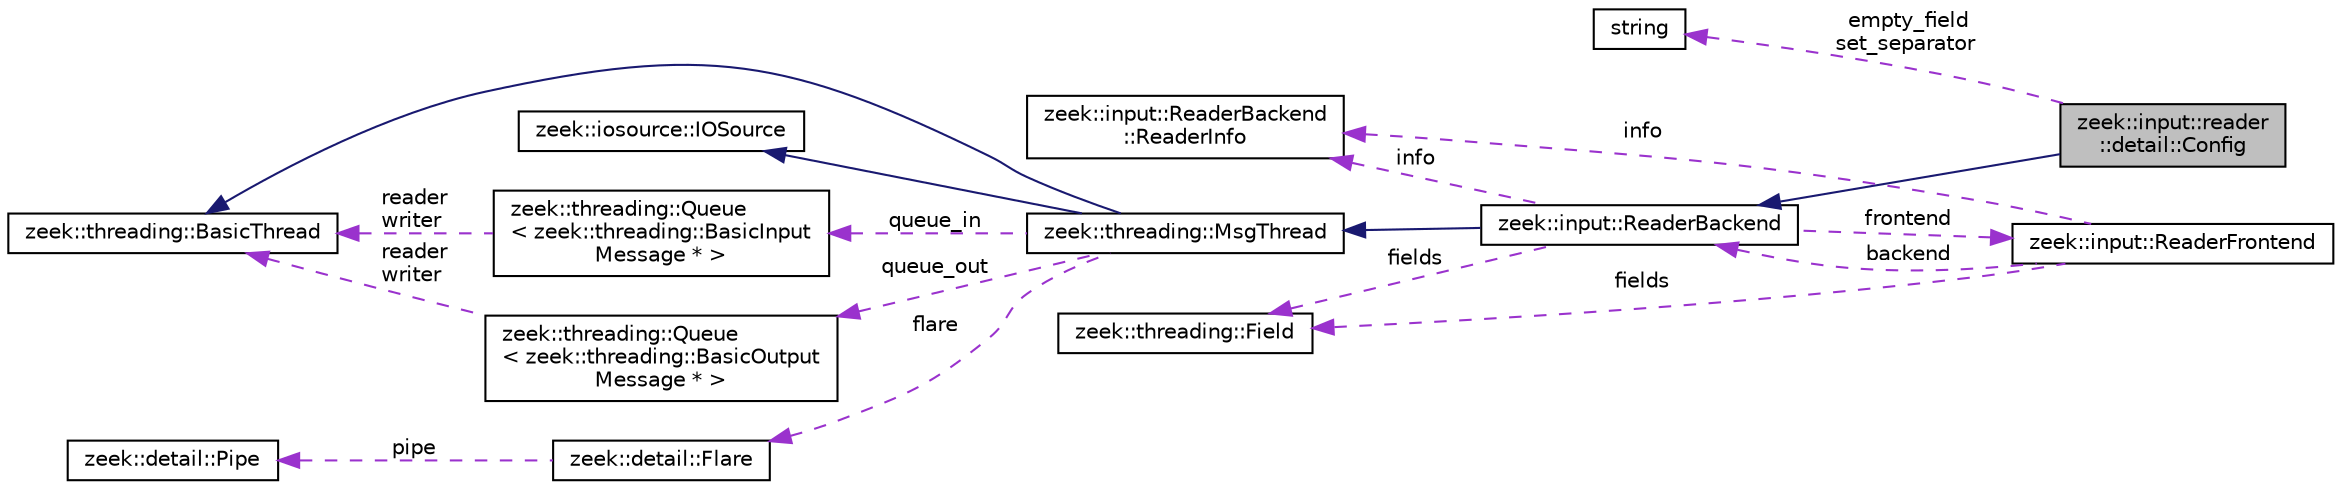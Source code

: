 digraph "zeek::input::reader::detail::Config"
{
 // LATEX_PDF_SIZE
  edge [fontname="Helvetica",fontsize="10",labelfontname="Helvetica",labelfontsize="10"];
  node [fontname="Helvetica",fontsize="10",shape=record];
  rankdir="LR";
  Node1 [label="zeek::input::reader\l::detail::Config",height=0.2,width=0.4,color="black", fillcolor="grey75", style="filled", fontcolor="black",tooltip=" "];
  Node2 -> Node1 [dir="back",color="midnightblue",fontsize="10",style="solid",fontname="Helvetica"];
  Node2 [label="zeek::input::ReaderBackend",height=0.2,width=0.4,color="black", fillcolor="white", style="filled",URL="$dc/d1d/classzeek_1_1input_1_1ReaderBackend.html",tooltip=" "];
  Node3 -> Node2 [dir="back",color="midnightblue",fontsize="10",style="solid",fontname="Helvetica"];
  Node3 [label="zeek::threading::MsgThread",height=0.2,width=0.4,color="black", fillcolor="white", style="filled",URL="$d8/d7d/classzeek_1_1threading_1_1MsgThread.html",tooltip=" "];
  Node4 -> Node3 [dir="back",color="midnightblue",fontsize="10",style="solid",fontname="Helvetica"];
  Node4 [label="zeek::threading::BasicThread",height=0.2,width=0.4,color="black", fillcolor="white", style="filled",URL="$d3/dd9/classzeek_1_1threading_1_1BasicThread.html",tooltip=" "];
  Node5 -> Node3 [dir="back",color="midnightblue",fontsize="10",style="solid",fontname="Helvetica"];
  Node5 [label="zeek::iosource::IOSource",height=0.2,width=0.4,color="black", fillcolor="white", style="filled",URL="$da/dea/classzeek_1_1iosource_1_1IOSource.html",tooltip=" "];
  Node6 -> Node3 [dir="back",color="darkorchid3",fontsize="10",style="dashed",label=" queue_in" ,fontname="Helvetica"];
  Node6 [label="zeek::threading::Queue\l\< zeek::threading::BasicInput\lMessage * \>",height=0.2,width=0.4,color="black", fillcolor="white", style="filled",URL="$dd/dd1/classzeek_1_1threading_1_1Queue.html",tooltip=" "];
  Node4 -> Node6 [dir="back",color="darkorchid3",fontsize="10",style="dashed",label=" reader\nwriter" ,fontname="Helvetica"];
  Node7 -> Node3 [dir="back",color="darkorchid3",fontsize="10",style="dashed",label=" queue_out" ,fontname="Helvetica"];
  Node7 [label="zeek::threading::Queue\l\< zeek::threading::BasicOutput\lMessage * \>",height=0.2,width=0.4,color="black", fillcolor="white", style="filled",URL="$dd/dd1/classzeek_1_1threading_1_1Queue.html",tooltip=" "];
  Node4 -> Node7 [dir="back",color="darkorchid3",fontsize="10",style="dashed",label=" reader\nwriter" ,fontname="Helvetica"];
  Node8 -> Node3 [dir="back",color="darkorchid3",fontsize="10",style="dashed",label=" flare" ,fontname="Helvetica"];
  Node8 [label="zeek::detail::Flare",height=0.2,width=0.4,color="black", fillcolor="white", style="filled",URL="$d5/dce/classzeek_1_1detail_1_1Flare.html",tooltip=" "];
  Node9 -> Node8 [dir="back",color="darkorchid3",fontsize="10",style="dashed",label=" pipe" ,fontname="Helvetica"];
  Node9 [label="zeek::detail::Pipe",height=0.2,width=0.4,color="black", fillcolor="white", style="filled",URL="$de/dd5/classzeek_1_1detail_1_1Pipe.html",tooltip=" "];
  Node10 -> Node2 [dir="back",color="darkorchid3",fontsize="10",style="dashed",label=" frontend" ,fontname="Helvetica"];
  Node10 [label="zeek::input::ReaderFrontend",height=0.2,width=0.4,color="black", fillcolor="white", style="filled",URL="$d5/d34/classzeek_1_1input_1_1ReaderFrontend.html",tooltip=" "];
  Node2 -> Node10 [dir="back",color="darkorchid3",fontsize="10",style="dashed",label=" backend" ,fontname="Helvetica"];
  Node11 -> Node10 [dir="back",color="darkorchid3",fontsize="10",style="dashed",label=" info" ,fontname="Helvetica"];
  Node11 [label="zeek::input::ReaderBackend\l::ReaderInfo",height=0.2,width=0.4,color="black", fillcolor="white", style="filled",URL="$d9/d94/structzeek_1_1input_1_1ReaderBackend_1_1ReaderInfo.html",tooltip=" "];
  Node12 -> Node10 [dir="back",color="darkorchid3",fontsize="10",style="dashed",label=" fields" ,fontname="Helvetica"];
  Node12 [label="zeek::threading::Field",height=0.2,width=0.4,color="black", fillcolor="white", style="filled",URL="$d8/d69/structzeek_1_1threading_1_1Field.html",tooltip=" "];
  Node11 -> Node2 [dir="back",color="darkorchid3",fontsize="10",style="dashed",label=" info" ,fontname="Helvetica"];
  Node12 -> Node2 [dir="back",color="darkorchid3",fontsize="10",style="dashed",label=" fields" ,fontname="Helvetica"];
  Node13 -> Node1 [dir="back",color="darkorchid3",fontsize="10",style="dashed",label=" empty_field\nset_separator" ,fontname="Helvetica"];
  Node13 [label="string",height=0.2,width=0.4,color="black", fillcolor="white", style="filled",tooltip=" "];
}
